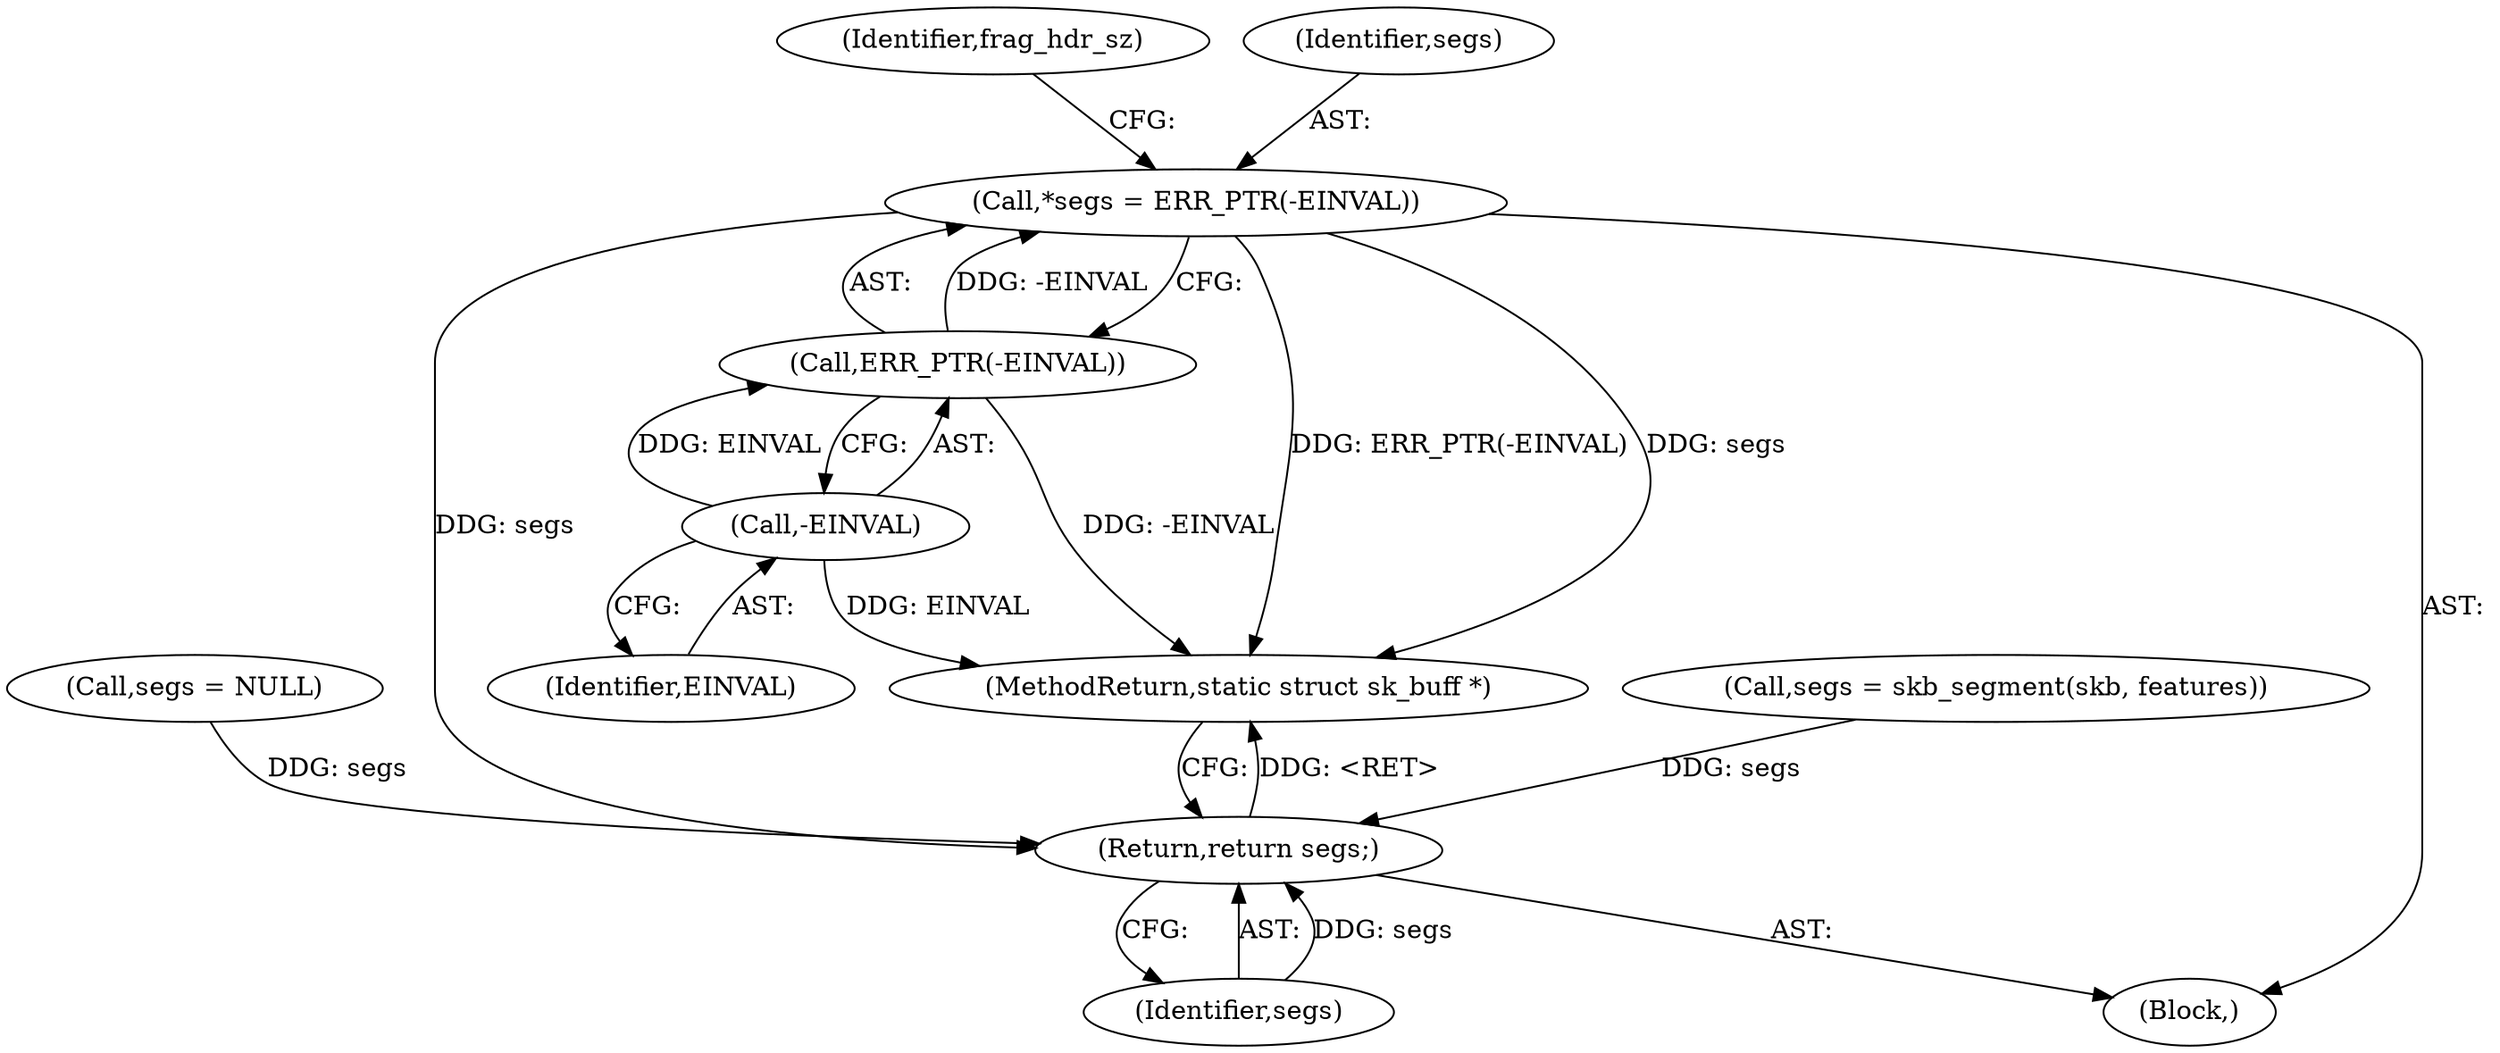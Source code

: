 digraph "0_linux_a9cf73ea7ff78f52662c8658d93c226effbbedde@pointer" {
"1000110" [label="(Call,*segs = ERR_PTR(-EINVAL))"];
"1000112" [label="(Call,ERR_PTR(-EINVAL))"];
"1000113" [label="(Call,-EINVAL)"];
"1000306" [label="(Return,return segs;)"];
"1000124" [label="(Identifier,frag_hdr_sz)"];
"1000111" [label="(Identifier,segs)"];
"1000113" [label="(Call,-EINVAL)"];
"1000308" [label="(MethodReturn,static struct sk_buff *)"];
"1000307" [label="(Identifier,segs)"];
"1000108" [label="(Block,)"];
"1000300" [label="(Call,segs = skb_segment(skb, features))"];
"1000112" [label="(Call,ERR_PTR(-EINVAL))"];
"1000181" [label="(Call,segs = NULL)"];
"1000114" [label="(Identifier,EINVAL)"];
"1000306" [label="(Return,return segs;)"];
"1000110" [label="(Call,*segs = ERR_PTR(-EINVAL))"];
"1000110" -> "1000108"  [label="AST: "];
"1000110" -> "1000112"  [label="CFG: "];
"1000111" -> "1000110"  [label="AST: "];
"1000112" -> "1000110"  [label="AST: "];
"1000124" -> "1000110"  [label="CFG: "];
"1000110" -> "1000308"  [label="DDG: ERR_PTR(-EINVAL)"];
"1000110" -> "1000308"  [label="DDG: segs"];
"1000112" -> "1000110"  [label="DDG: -EINVAL"];
"1000110" -> "1000306"  [label="DDG: segs"];
"1000112" -> "1000113"  [label="CFG: "];
"1000113" -> "1000112"  [label="AST: "];
"1000112" -> "1000308"  [label="DDG: -EINVAL"];
"1000113" -> "1000112"  [label="DDG: EINVAL"];
"1000113" -> "1000114"  [label="CFG: "];
"1000114" -> "1000113"  [label="AST: "];
"1000113" -> "1000308"  [label="DDG: EINVAL"];
"1000306" -> "1000108"  [label="AST: "];
"1000306" -> "1000307"  [label="CFG: "];
"1000307" -> "1000306"  [label="AST: "];
"1000308" -> "1000306"  [label="CFG: "];
"1000306" -> "1000308"  [label="DDG: <RET>"];
"1000307" -> "1000306"  [label="DDG: segs"];
"1000181" -> "1000306"  [label="DDG: segs"];
"1000300" -> "1000306"  [label="DDG: segs"];
}

